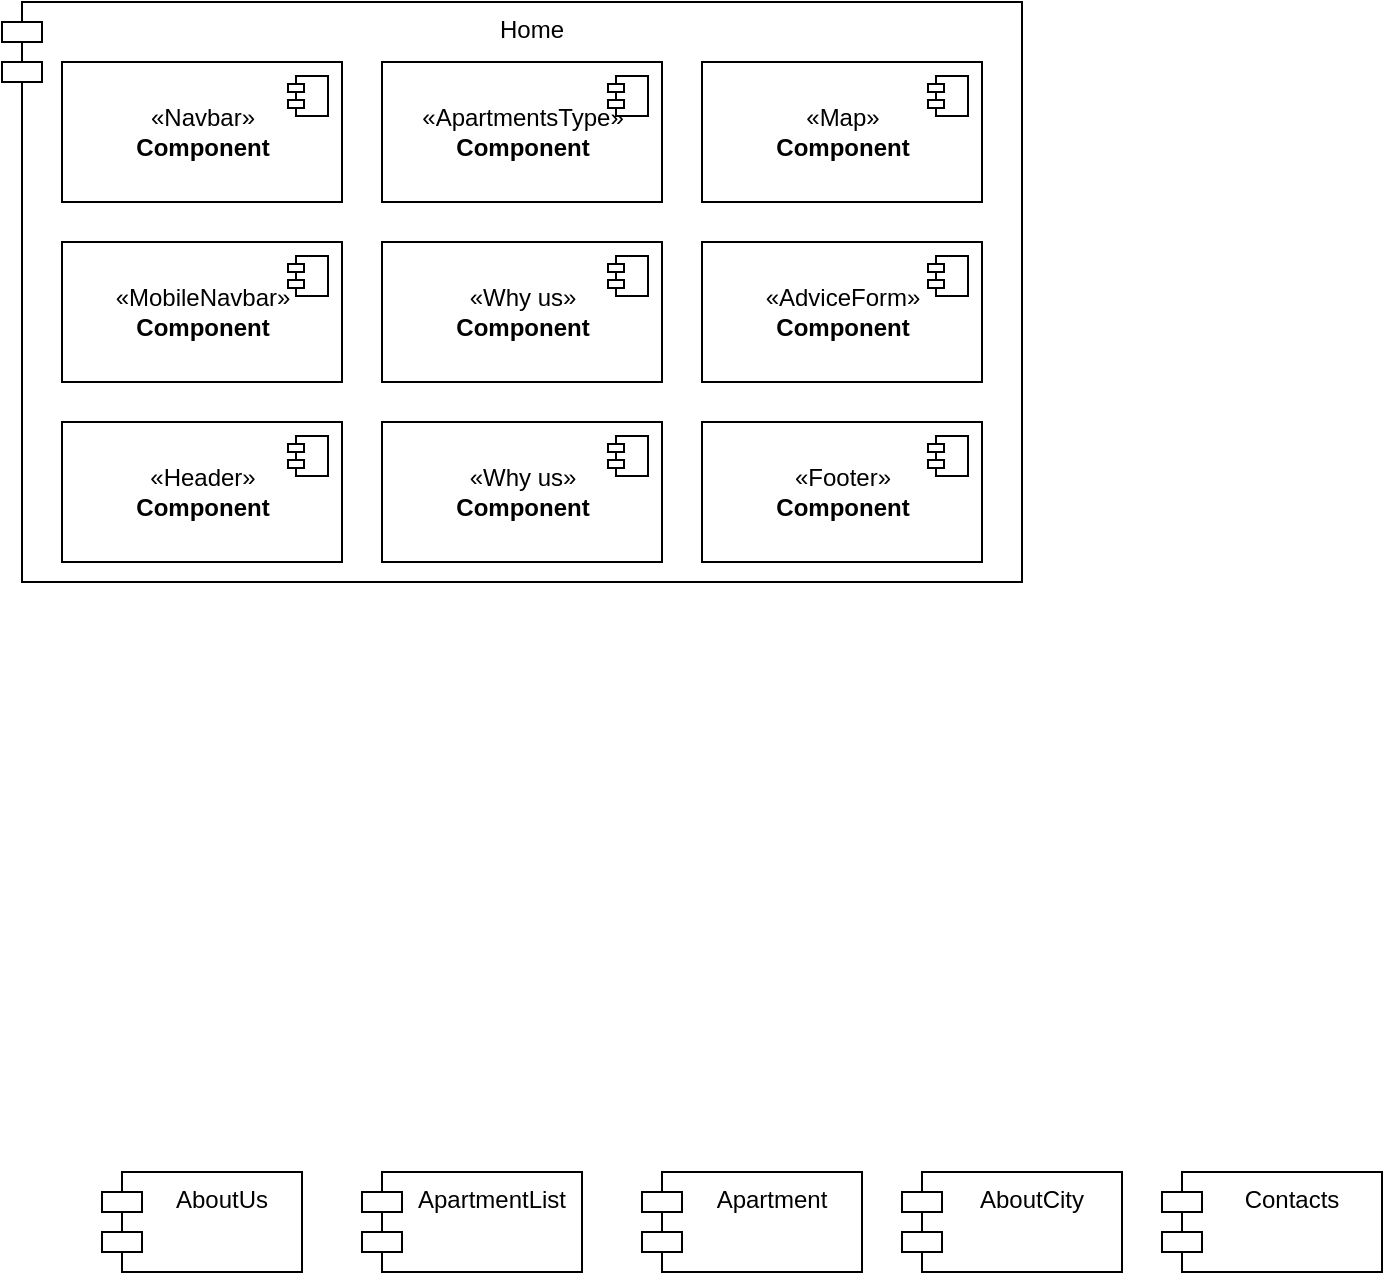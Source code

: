 <mxfile version="20.6.0" type="device"><diagram id="3HR3nT3qWOg-kKnhHu2n" name="Страница 1"><mxGraphModel dx="1185" dy="1831" grid="1" gridSize="10" guides="1" tooltips="1" connect="1" arrows="1" fold="1" page="1" pageScale="1" pageWidth="827" pageHeight="1169" math="0" shadow="0"><root><mxCell id="0"/><mxCell id="1" parent="0"/><mxCell id="d8P5BAUmJYZjYB7KgxYj-1" value="Home" style="shape=module;align=left;spacingLeft=20;align=center;verticalAlign=top;" vertex="1" parent="1"><mxGeometry x="120" y="-50" width="510" height="290" as="geometry"/></mxCell><mxCell id="d8P5BAUmJYZjYB7KgxYj-2" value="AboutUs" style="shape=module;align=left;spacingLeft=20;align=center;verticalAlign=top;" vertex="1" parent="1"><mxGeometry x="170" y="535" width="100" height="50" as="geometry"/></mxCell><mxCell id="d8P5BAUmJYZjYB7KgxYj-3" value="ApartmentList" style="shape=module;align=left;spacingLeft=20;align=center;verticalAlign=top;" vertex="1" parent="1"><mxGeometry x="300" y="535" width="110" height="50" as="geometry"/></mxCell><mxCell id="d8P5BAUmJYZjYB7KgxYj-4" value="Apartment" style="shape=module;align=left;spacingLeft=20;align=center;verticalAlign=top;" vertex="1" parent="1"><mxGeometry x="440" y="535" width="110" height="50" as="geometry"/></mxCell><mxCell id="d8P5BAUmJYZjYB7KgxYj-5" value="AboutCity" style="shape=module;align=left;spacingLeft=20;align=center;verticalAlign=top;" vertex="1" parent="1"><mxGeometry x="570" y="535" width="110" height="50" as="geometry"/></mxCell><mxCell id="d8P5BAUmJYZjYB7KgxYj-6" value="Contacts" style="shape=module;align=left;spacingLeft=20;align=center;verticalAlign=top;" vertex="1" parent="1"><mxGeometry x="700" y="535" width="110" height="50" as="geometry"/></mxCell><mxCell id="d8P5BAUmJYZjYB7KgxYj-7" value="«Navbar»&lt;br&gt;&lt;b&gt;Component&lt;/b&gt;" style="html=1;dropTarget=0;" vertex="1" parent="1"><mxGeometry x="150" y="-20" width="140" height="70" as="geometry"/></mxCell><mxCell id="d8P5BAUmJYZjYB7KgxYj-8" value="" style="shape=module;jettyWidth=8;jettyHeight=4;" vertex="1" parent="d8P5BAUmJYZjYB7KgxYj-7"><mxGeometry x="1" width="20" height="20" relative="1" as="geometry"><mxPoint x="-27" y="7" as="offset"/></mxGeometry></mxCell><mxCell id="d8P5BAUmJYZjYB7KgxYj-11" value="«MobileNavbar»&lt;br&gt;&lt;b&gt;Component&lt;/b&gt;" style="html=1;dropTarget=0;" vertex="1" parent="1"><mxGeometry x="150" y="70" width="140" height="70" as="geometry"/></mxCell><mxCell id="d8P5BAUmJYZjYB7KgxYj-12" value="" style="shape=module;jettyWidth=8;jettyHeight=4;" vertex="1" parent="d8P5BAUmJYZjYB7KgxYj-11"><mxGeometry x="1" width="20" height="20" relative="1" as="geometry"><mxPoint x="-27" y="7" as="offset"/></mxGeometry></mxCell><mxCell id="d8P5BAUmJYZjYB7KgxYj-14" value="«Header»&lt;br&gt;&lt;b&gt;Component&lt;/b&gt;" style="html=1;dropTarget=0;" vertex="1" parent="1"><mxGeometry x="150" y="160" width="140" height="70" as="geometry"/></mxCell><mxCell id="d8P5BAUmJYZjYB7KgxYj-15" value="" style="shape=module;jettyWidth=8;jettyHeight=4;" vertex="1" parent="d8P5BAUmJYZjYB7KgxYj-14"><mxGeometry x="1" width="20" height="20" relative="1" as="geometry"><mxPoint x="-27" y="7" as="offset"/></mxGeometry></mxCell><mxCell id="d8P5BAUmJYZjYB7KgxYj-16" value="«ApartmentsType»&lt;br&gt;&lt;b&gt;Component&lt;/b&gt;" style="html=1;dropTarget=0;" vertex="1" parent="1"><mxGeometry x="310" y="-20" width="140" height="70" as="geometry"/></mxCell><mxCell id="d8P5BAUmJYZjYB7KgxYj-17" value="" style="shape=module;jettyWidth=8;jettyHeight=4;" vertex="1" parent="d8P5BAUmJYZjYB7KgxYj-16"><mxGeometry x="1" width="20" height="20" relative="1" as="geometry"><mxPoint x="-27" y="7" as="offset"/></mxGeometry></mxCell><mxCell id="d8P5BAUmJYZjYB7KgxYj-18" value="«Why us»&lt;br&gt;&lt;b&gt;Component&lt;/b&gt;" style="html=1;dropTarget=0;" vertex="1" parent="1"><mxGeometry x="310" y="70" width="140" height="70" as="geometry"/></mxCell><mxCell id="d8P5BAUmJYZjYB7KgxYj-19" value="" style="shape=module;jettyWidth=8;jettyHeight=4;" vertex="1" parent="d8P5BAUmJYZjYB7KgxYj-18"><mxGeometry x="1" width="20" height="20" relative="1" as="geometry"><mxPoint x="-27" y="7" as="offset"/></mxGeometry></mxCell><mxCell id="d8P5BAUmJYZjYB7KgxYj-20" value="«Why us»&lt;br&gt;&lt;b&gt;Component&lt;/b&gt;" style="html=1;dropTarget=0;" vertex="1" parent="1"><mxGeometry x="310" y="160" width="140" height="70" as="geometry"/></mxCell><mxCell id="d8P5BAUmJYZjYB7KgxYj-21" value="" style="shape=module;jettyWidth=8;jettyHeight=4;" vertex="1" parent="d8P5BAUmJYZjYB7KgxYj-20"><mxGeometry x="1" width="20" height="20" relative="1" as="geometry"><mxPoint x="-27" y="7" as="offset"/></mxGeometry></mxCell><mxCell id="d8P5BAUmJYZjYB7KgxYj-22" value="«Map»&lt;br&gt;&lt;b&gt;Component&lt;/b&gt;" style="html=1;dropTarget=0;" vertex="1" parent="1"><mxGeometry x="470" y="-20" width="140" height="70" as="geometry"/></mxCell><mxCell id="d8P5BAUmJYZjYB7KgxYj-23" value="" style="shape=module;jettyWidth=8;jettyHeight=4;" vertex="1" parent="d8P5BAUmJYZjYB7KgxYj-22"><mxGeometry x="1" width="20" height="20" relative="1" as="geometry"><mxPoint x="-27" y="7" as="offset"/></mxGeometry></mxCell><mxCell id="d8P5BAUmJYZjYB7KgxYj-24" value="«AdviceForm»&lt;br&gt;&lt;b&gt;Component&lt;/b&gt;" style="html=1;dropTarget=0;" vertex="1" parent="1"><mxGeometry x="470" y="70" width="140" height="70" as="geometry"/></mxCell><mxCell id="d8P5BAUmJYZjYB7KgxYj-25" value="" style="shape=module;jettyWidth=8;jettyHeight=4;" vertex="1" parent="d8P5BAUmJYZjYB7KgxYj-24"><mxGeometry x="1" width="20" height="20" relative="1" as="geometry"><mxPoint x="-27" y="7" as="offset"/></mxGeometry></mxCell><mxCell id="d8P5BAUmJYZjYB7KgxYj-26" value="«Footer»&lt;br&gt;&lt;b&gt;Component&lt;/b&gt;" style="html=1;dropTarget=0;" vertex="1" parent="1"><mxGeometry x="470" y="160" width="140" height="70" as="geometry"/></mxCell><mxCell id="d8P5BAUmJYZjYB7KgxYj-27" value="" style="shape=module;jettyWidth=8;jettyHeight=4;" vertex="1" parent="d8P5BAUmJYZjYB7KgxYj-26"><mxGeometry x="1" width="20" height="20" relative="1" as="geometry"><mxPoint x="-27" y="7" as="offset"/></mxGeometry></mxCell></root></mxGraphModel></diagram></mxfile>